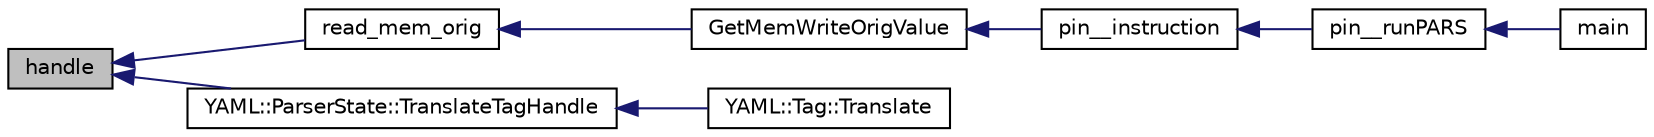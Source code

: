 digraph G
{
  edge [fontname="Helvetica",fontsize="10",labelfontname="Helvetica",labelfontsize="10"];
  node [fontname="Helvetica",fontsize="10",shape=record];
  rankdir=LR;
  Node1 [label="handle",height=0.2,width=0.4,color="black", fillcolor="grey75", style="filled" fontcolor="black"];
  Node1 -> Node2 [dir=back,color="midnightblue",fontsize="10",style="solid",fontname="Helvetica"];
  Node2 [label="read_mem_orig",height=0.2,width=0.4,color="black", fillcolor="white", style="filled",URL="$pars_8cpp.html#a0958ec4bf081af6c5cf63c9b50a3b65e"];
  Node2 -> Node3 [dir=back,color="midnightblue",fontsize="10",style="solid",fontname="Helvetica"];
  Node3 [label="GetMemWriteOrigValue",height=0.2,width=0.4,color="black", fillcolor="white", style="filled",URL="$pars_8cpp.html#acb954ff3c5105a038d6722b6debb2056"];
  Node3 -> Node4 [dir=back,color="midnightblue",fontsize="10",style="solid",fontname="Helvetica"];
  Node4 [label="pin__instruction",height=0.2,width=0.4,color="black", fillcolor="white", style="filled",URL="$pars_8h.html#ab0a8272b1f7008f664454551f542fd63"];
  Node4 -> Node5 [dir=back,color="midnightblue",fontsize="10",style="solid",fontname="Helvetica"];
  Node5 [label="pin__runPARS",height=0.2,width=0.4,color="black", fillcolor="white", style="filled",URL="$pars_8h.html#ace0fa7dabd943b7f226518d8f2eceef8"];
  Node5 -> Node6 [dir=back,color="midnightblue",fontsize="10",style="solid",fontname="Helvetica"];
  Node6 [label="main",height=0.2,width=0.4,color="black", fillcolor="white", style="filled",URL="$main__pars_8cpp.html#a0ddf1224851353fc92bfbff6f499fa97"];
  Node1 -> Node7 [dir=back,color="midnightblue",fontsize="10",style="solid",fontname="Helvetica"];
  Node7 [label="YAML::ParserState::TranslateTagHandle",height=0.2,width=0.4,color="black", fillcolor="white", style="filled",URL="$structYAML_1_1ParserState.html#a6c9fd28ca3477f9cc351464985309fa6"];
  Node7 -> Node8 [dir=back,color="midnightblue",fontsize="10",style="solid",fontname="Helvetica"];
  Node8 [label="YAML::Tag::Translate",height=0.2,width=0.4,color="black", fillcolor="white", style="filled",URL="$structYAML_1_1Tag.html#aeef6e9e68caebf224e01d55238a5496a"];
}
